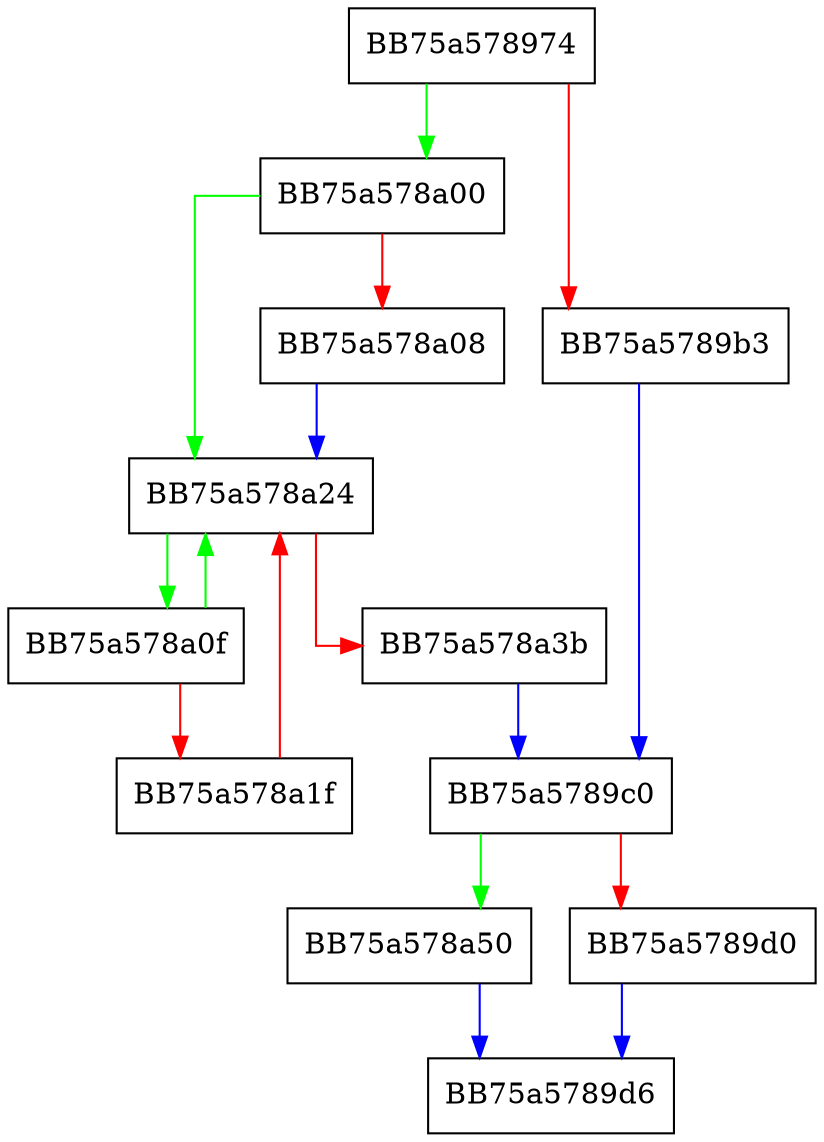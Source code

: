 digraph release_page_cursor {
  node [shape="box"];
  graph [splines=ortho];
  BB75a578974 -> BB75a578a00 [color="green"];
  BB75a578974 -> BB75a5789b3 [color="red"];
  BB75a5789b3 -> BB75a5789c0 [color="blue"];
  BB75a5789c0 -> BB75a578a50 [color="green"];
  BB75a5789c0 -> BB75a5789d0 [color="red"];
  BB75a5789d0 -> BB75a5789d6 [color="blue"];
  BB75a578a00 -> BB75a578a24 [color="green"];
  BB75a578a00 -> BB75a578a08 [color="red"];
  BB75a578a08 -> BB75a578a24 [color="blue"];
  BB75a578a0f -> BB75a578a24 [color="green"];
  BB75a578a0f -> BB75a578a1f [color="red"];
  BB75a578a1f -> BB75a578a24 [color="red"];
  BB75a578a24 -> BB75a578a0f [color="green"];
  BB75a578a24 -> BB75a578a3b [color="red"];
  BB75a578a3b -> BB75a5789c0 [color="blue"];
  BB75a578a50 -> BB75a5789d6 [color="blue"];
}
